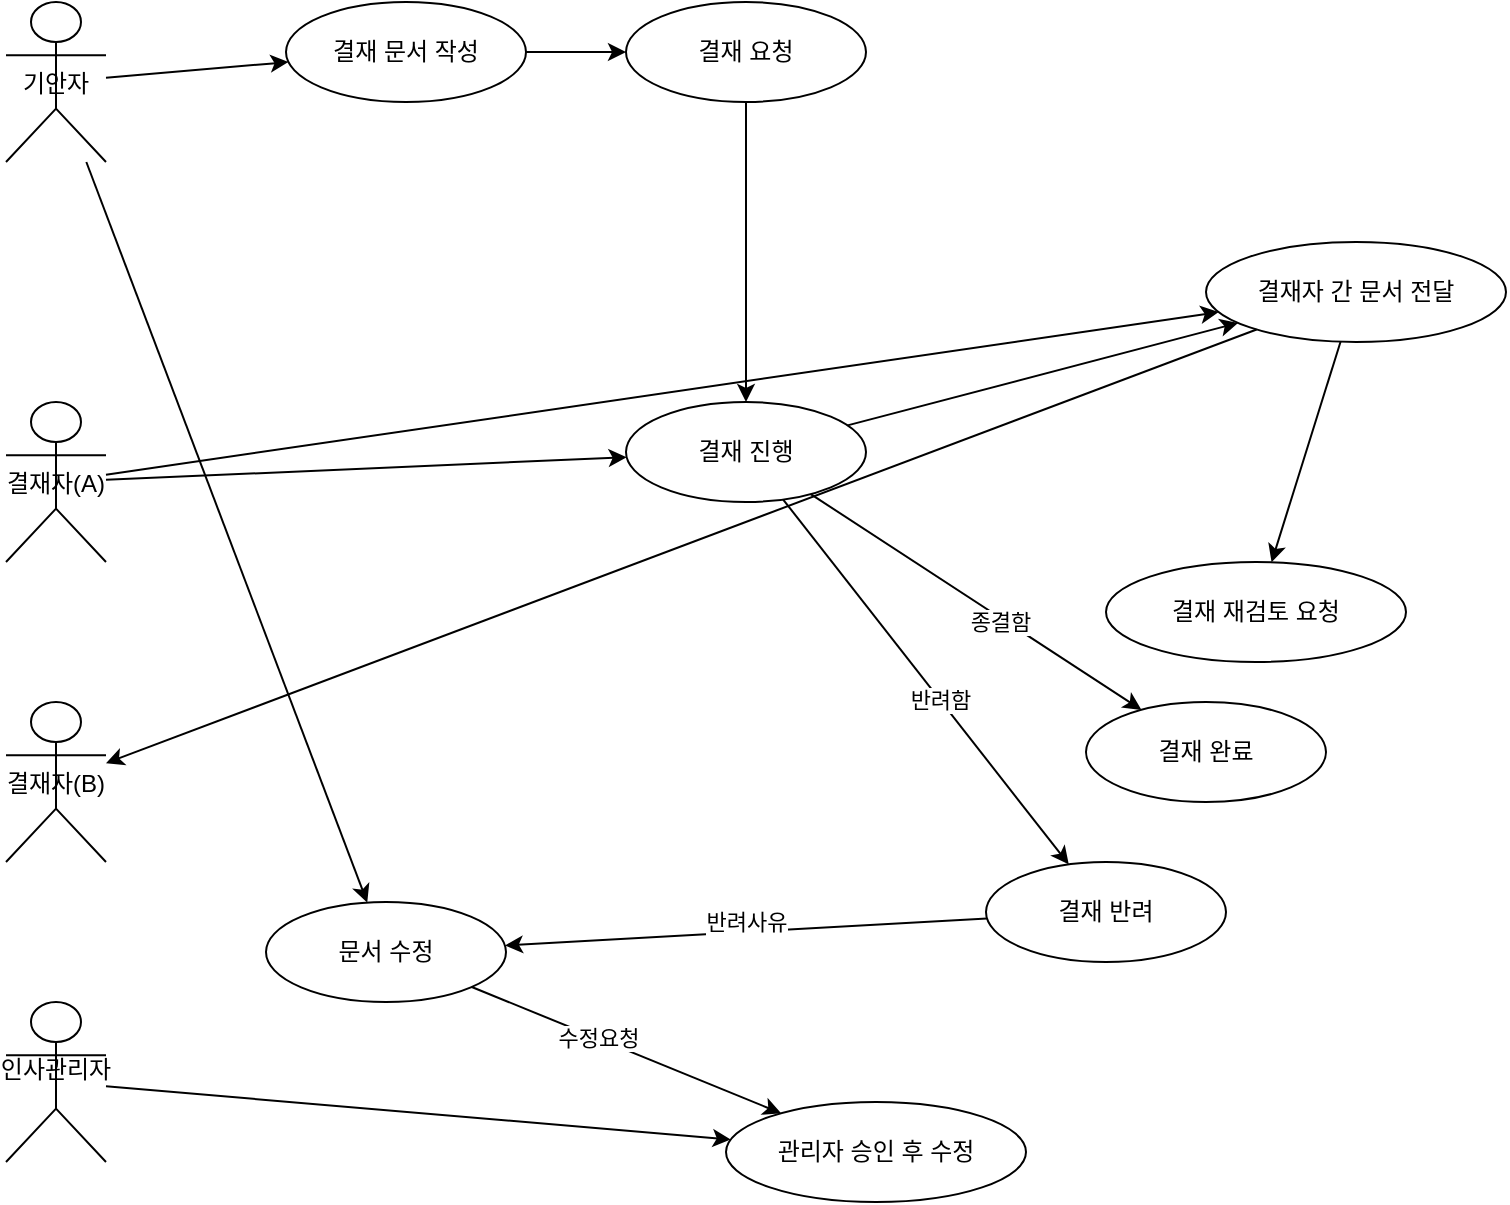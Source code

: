 <mxfile version="26.0.16">
  <diagram id="유스케이스-다이어그램" name="페이지-1">
    <mxGraphModel dx="1434" dy="746" grid="1" gridSize="10" guides="1" tooltips="1" connect="1" arrows="1" fold="1" page="1" pageScale="1" pageWidth="827" pageHeight="1169" math="0" shadow="0">
      <root>
        <mxCell id="0" />
        <mxCell id="1" parent="0" />
        <mxCell id="actor1" value="기안자" style="shape=umlActor;" parent="1" vertex="1">
          <mxGeometry x="10" y="100" width="50" height="80" as="geometry" />
        </mxCell>
        <mxCell id="actor2" value="결재자(A)" style="shape=umlActor;" parent="1" vertex="1">
          <mxGeometry x="10" y="300" width="50" height="80" as="geometry" />
        </mxCell>
        <mxCell id="actor3" value="결재자(B)" style="shape=umlActor;" parent="1" vertex="1">
          <mxGeometry x="10" y="450" width="50" height="80" as="geometry" />
        </mxCell>
        <mxCell id="actor4" value="인사관리자&#xa;" style="shape=umlActor;" parent="1" vertex="1">
          <mxGeometry x="10" y="600" width="50" height="80" as="geometry" />
        </mxCell>
        <mxCell id="uc1" value="결재 문서 작성" style="ellipse;whiteSpace=wrap;html=1;" parent="1" vertex="1">
          <mxGeometry x="150" y="100" width="120" height="50" as="geometry" />
        </mxCell>
        <mxCell id="line1" parent="1" source="actor1" target="uc1" edge="1">
          <mxGeometry relative="1" as="geometry" />
        </mxCell>
        <mxCell id="uc2" value="결재 요청" style="ellipse;whiteSpace=wrap;html=1;" parent="1" vertex="1">
          <mxGeometry x="320" y="100" width="120" height="50" as="geometry" />
        </mxCell>
        <mxCell id="line2" parent="1" source="uc1" target="uc2" edge="1">
          <mxGeometry relative="1" as="geometry" />
        </mxCell>
        <mxCell id="uc3" value="결재 진행" style="ellipse;whiteSpace=wrap;html=1;" parent="1" vertex="1">
          <mxGeometry x="320" y="300" width="120" height="50" as="geometry" />
        </mxCell>
        <mxCell id="line3" parent="1" source="uc2" target="uc3" edge="1">
          <mxGeometry relative="1" as="geometry" />
        </mxCell>
        <mxCell id="line4" parent="1" source="actor2" target="uc3" edge="1">
          <mxGeometry relative="1" as="geometry" />
        </mxCell>
        <mxCell id="uc4" value="결재자 간 문서 전달" style="ellipse;whiteSpace=wrap;html=1;" parent="1" vertex="1">
          <mxGeometry x="610" y="220" width="150" height="50" as="geometry" />
        </mxCell>
        <mxCell id="line5" parent="1" source="uc3" target="uc4" edge="1">
          <mxGeometry relative="1" as="geometry" />
        </mxCell>
        <mxCell id="line6" parent="1" source="actor2" target="uc4" edge="1">
          <mxGeometry relative="1" as="geometry" />
        </mxCell>
        <mxCell id="line7" parent="1" source="uc4" target="actor3" edge="1">
          <mxGeometry relative="1" as="geometry" />
        </mxCell>
        <mxCell id="uc5" value="결재 재검토 요청" style="ellipse;whiteSpace=wrap;html=1;" parent="1" vertex="1">
          <mxGeometry x="560" y="380" width="150" height="50" as="geometry" />
        </mxCell>
        <mxCell id="line8" parent="1" source="uc4" target="uc5" edge="1">
          <mxGeometry relative="1" as="geometry" />
        </mxCell>
        <mxCell id="uc6" value="결재 완료" style="ellipse;whiteSpace=wrap;html=1;" parent="1" vertex="1">
          <mxGeometry x="550" y="450" width="120" height="50" as="geometry" />
        </mxCell>
        <mxCell id="line9" parent="1" source="uc3" target="uc6" edge="1">
          <mxGeometry relative="1" as="geometry" />
        </mxCell>
        <mxCell id="NACkWsATf_4lM5upRIxa-4" value="종결함" style="edgeLabel;html=1;align=center;verticalAlign=middle;resizable=0;points=[];" vertex="1" connectable="0" parent="line9">
          <mxGeometry x="0.157" y="-2" relative="1" as="geometry">
            <mxPoint as="offset" />
          </mxGeometry>
        </mxCell>
        <mxCell id="uc7" value="결재 반려" style="ellipse;whiteSpace=wrap;html=1;" parent="1" vertex="1">
          <mxGeometry x="500" y="530" width="120" height="50" as="geometry" />
        </mxCell>
        <mxCell id="line10" parent="1" source="uc3" target="uc7" edge="1">
          <mxGeometry relative="1" as="geometry" />
        </mxCell>
        <mxCell id="NACkWsATf_4lM5upRIxa-3" value="반려함" style="edgeLabel;html=1;align=center;verticalAlign=middle;resizable=0;points=[];" vertex="1" connectable="0" parent="line10">
          <mxGeometry x="0.099" relative="1" as="geometry">
            <mxPoint as="offset" />
          </mxGeometry>
        </mxCell>
        <mxCell id="uc8" value="문서 수정" style="ellipse;whiteSpace=wrap;html=1;" parent="1" vertex="1">
          <mxGeometry x="140" y="550" width="120" height="50" as="geometry" />
        </mxCell>
        <mxCell id="line11" parent="1" source="actor1" target="uc8" edge="1">
          <mxGeometry relative="1" as="geometry" />
        </mxCell>
        <mxCell id="line12" parent="1" source="uc7" target="uc8" edge="1">
          <mxGeometry relative="1" as="geometry" />
        </mxCell>
        <mxCell id="NACkWsATf_4lM5upRIxa-1" value="반려사유" style="edgeLabel;html=1;align=center;verticalAlign=middle;resizable=0;points=[];" vertex="1" connectable="0" parent="line12">
          <mxGeometry x="0.027" y="5" relative="1" as="geometry">
            <mxPoint x="3" y="-10" as="offset" />
          </mxGeometry>
        </mxCell>
        <mxCell id="uc9" value="관리자 승인 후 수정" style="ellipse;whiteSpace=wrap;html=1;" parent="1" vertex="1">
          <mxGeometry x="370" y="650" width="150" height="50" as="geometry" />
        </mxCell>
        <mxCell id="line13" parent="1" source="uc8" target="uc9" edge="1">
          <mxGeometry relative="1" as="geometry" />
        </mxCell>
        <mxCell id="NACkWsATf_4lM5upRIxa-2" value="수정요청" style="edgeLabel;html=1;align=center;verticalAlign=middle;resizable=0;points=[];" vertex="1" connectable="0" parent="line13">
          <mxGeometry x="-0.185" relative="1" as="geometry">
            <mxPoint as="offset" />
          </mxGeometry>
        </mxCell>
        <mxCell id="line14" parent="1" source="actor4" target="uc9" edge="1">
          <mxGeometry relative="1" as="geometry" />
        </mxCell>
      </root>
    </mxGraphModel>
  </diagram>
</mxfile>
